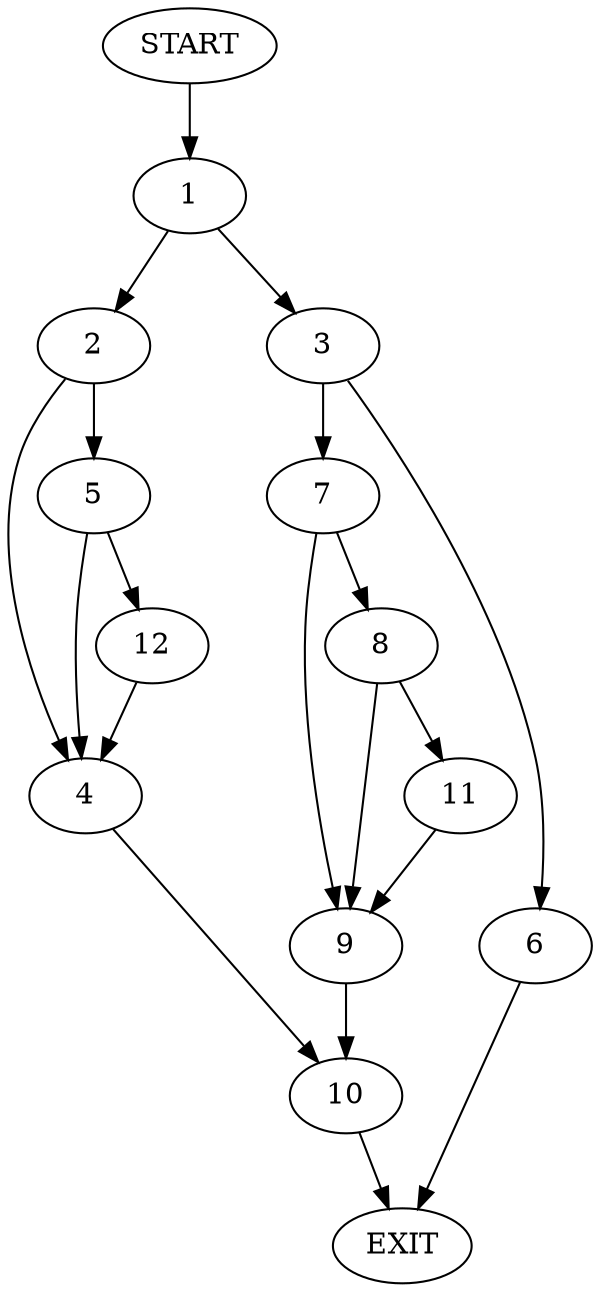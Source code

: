 digraph {
0 [label="START"]
13 [label="EXIT"]
0 -> 1
1 -> 2
1 -> 3
2 -> 4
2 -> 5
3 -> 6
3 -> 7
7 -> 8
7 -> 9
6 -> 13
9 -> 10
8 -> 9
8 -> 11
11 -> 9
10 -> 13
4 -> 10
5 -> 12
5 -> 4
12 -> 4
}
